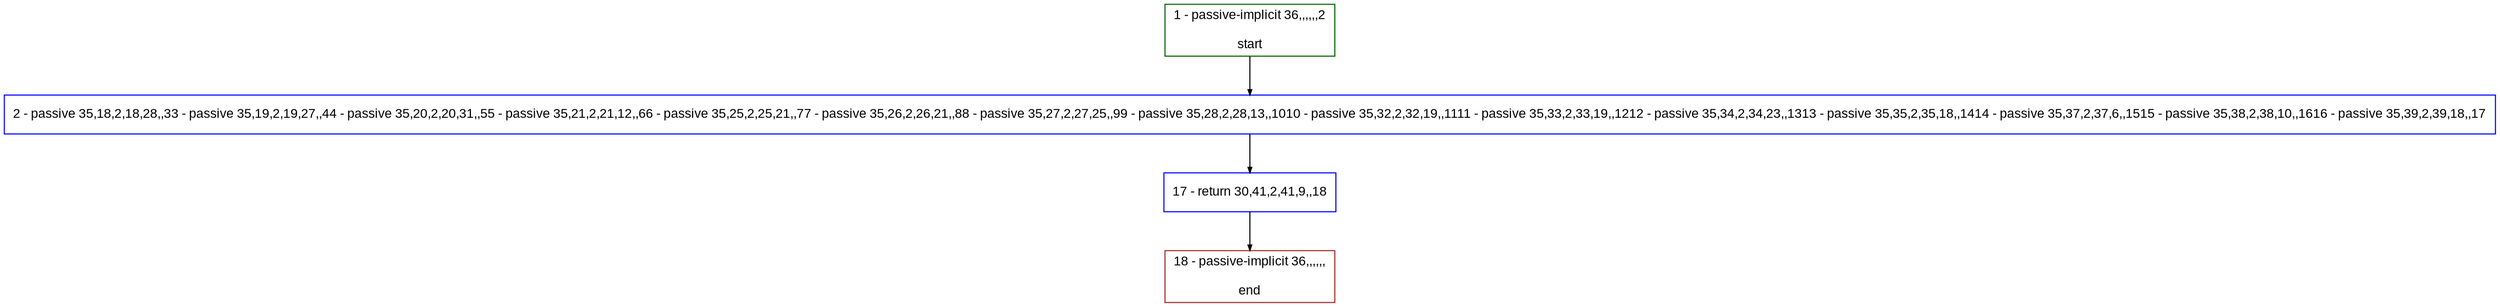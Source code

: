 digraph "" {
  graph [bgcolor="white", fillcolor="#FFFFCC", pack="true", packmode="clust", fontname="Arial", label="", fontsize="12", compound="true", style="rounded,filled"];
  node [node_initialized="no", fillcolor="white", fontname="Arial", label="", color="grey", fontsize="12", fixedsize="false", compound="true", shape="rectangle", style="filled"];
  edge [arrowtail="none", lhead="", fontcolor="black", fontname="Arial", label="", color="black", fontsize="12", arrowhead="normal", arrowsize="0.5", compound="true", ltail="", dir="forward"];
  __N1 [fillcolor="#ffffff", label="2 - passive 35,18,2,18,28,,33 - passive 35,19,2,19,27,,44 - passive 35,20,2,20,31,,55 - passive 35,21,2,21,12,,66 - passive 35,25,2,25,21,,77 - passive 35,26,2,26,21,,88 - passive 35,27,2,27,25,,99 - passive 35,28,2,28,13,,1010 - passive 35,32,2,32,19,,1111 - passive 35,33,2,33,19,,1212 - passive 35,34,2,34,23,,1313 - passive 35,35,2,35,18,,1414 - passive 35,37,2,37,6,,1515 - passive 35,38,2,38,10,,1616 - passive 35,39,2,39,18,,17", color="#0000ff", shape="box", style="filled"];
  __N2 [fillcolor="#ffffff", label="1 - passive-implicit 36,,,,,,2\n\nstart", color="#006400", shape="box", style="filled"];
  __N3 [fillcolor="#ffffff", label="17 - return 30,41,2,41,9,,18", color="#0000ff", shape="box", style="filled"];
  __N4 [fillcolor="#ffffff", label="18 - passive-implicit 36,,,,,,\n\nend", color="#a52a2a", shape="box", style="filled"];
  __N2 -> __N1 [arrowtail="none", color="#000000", label="", arrowhead="normal", dir="forward"];
  __N1 -> __N3 [arrowtail="none", color="#000000", label="", arrowhead="normal", dir="forward"];
  __N3 -> __N4 [arrowtail="none", color="#000000", label="", arrowhead="normal", dir="forward"];
}

